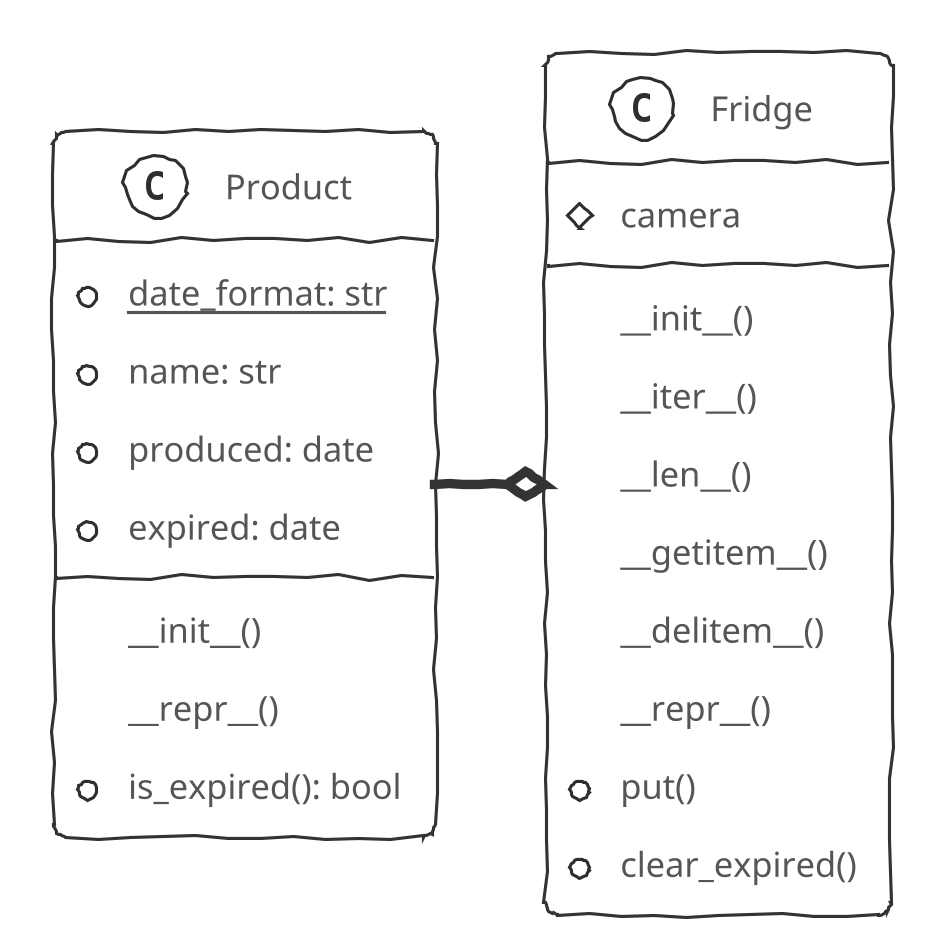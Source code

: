 @startuml

!theme sketchy-outline
scale 3

class Product {
    +{static}date_format: str
    +name: str
    +produced: date
    +expired: date
    __init__()
    __repr__()
    +is_expired(): bool
}

class Fridge {
    #camera
    __init__()
    __iter__()
    __len__()
    __getitem__()
    __delitem__()
    __repr__()
    +put()
    +clear_expired()
}

Fridge o-left- Product

@enduml